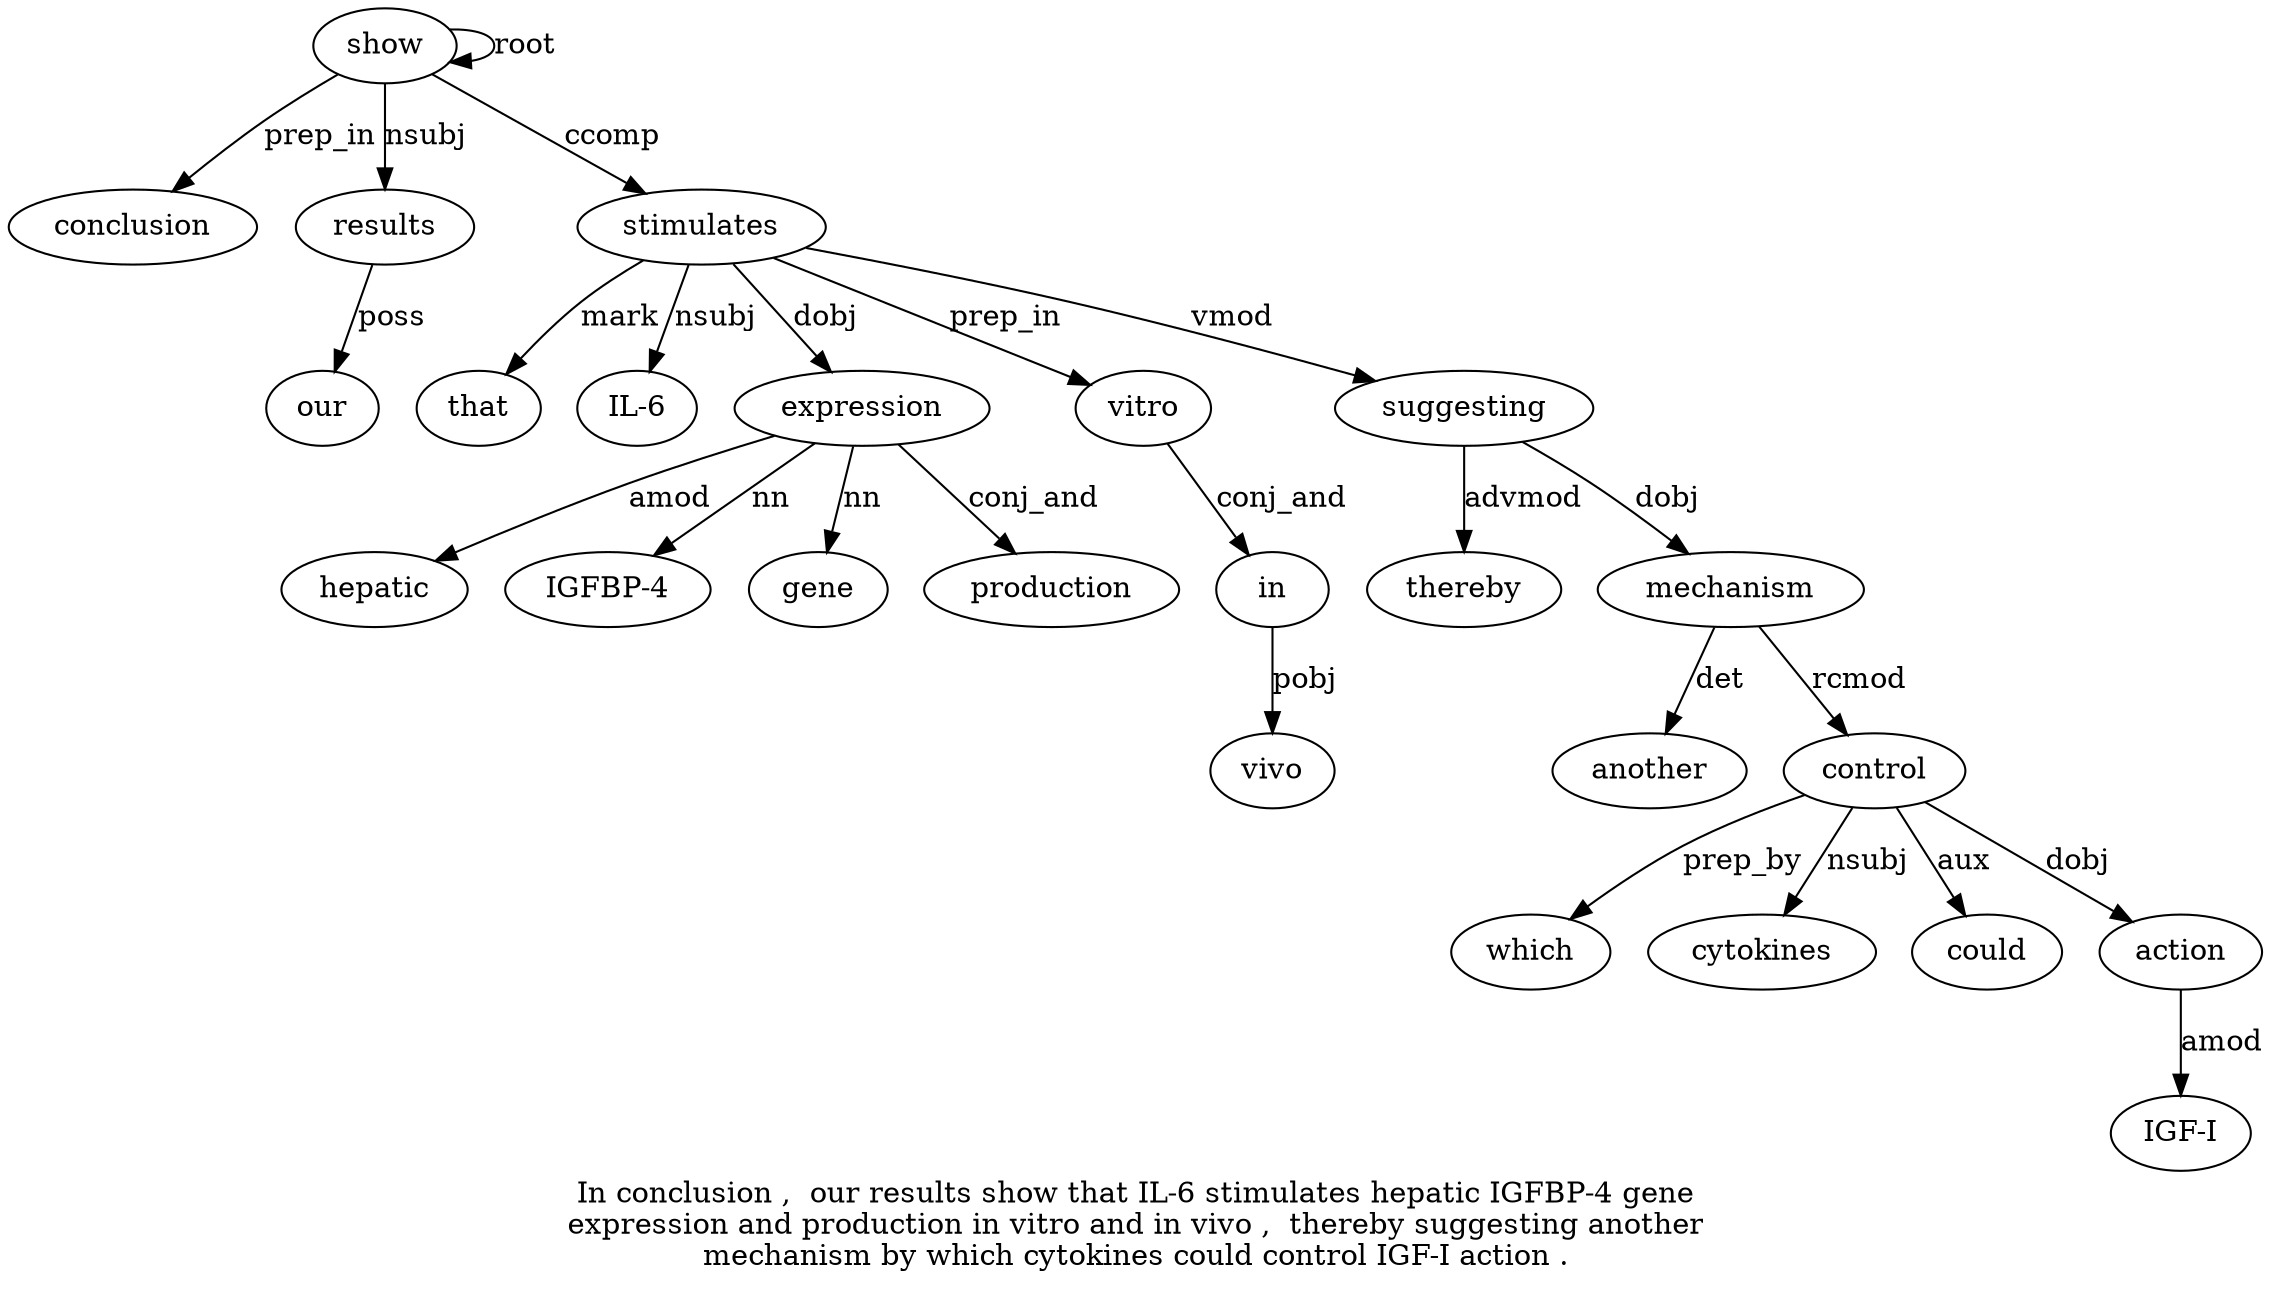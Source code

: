 digraph "In conclusion ,  our results show that IL-6 stimulates hepatic IGFBP-4 gene expression and production in vitro and in vivo ,  thereby suggesting another mechanism by which cytokines could control IGF-I action ." {
label="In conclusion ,  our results show that IL-6 stimulates hepatic IGFBP-4 gene
expression and production in vitro and in vivo ,  thereby suggesting another
mechanism by which cytokines could control IGF-I action .";
show6 [style=filled, fillcolor=white, label=show];
conclusion2 [style=filled, fillcolor=white, label=conclusion];
show6 -> conclusion2  [label=prep_in];
results5 [style=filled, fillcolor=white, label=results];
our4 [style=filled, fillcolor=white, label=our];
results5 -> our4  [label=poss];
show6 -> results5  [label=nsubj];
show6 -> show6  [label=root];
stimulates9 [style=filled, fillcolor=white, label=stimulates];
that7 [style=filled, fillcolor=white, label=that];
stimulates9 -> that7  [label=mark];
"IL-68" [style=filled, fillcolor=white, label="IL-6"];
stimulates9 -> "IL-68"  [label=nsubj];
show6 -> stimulates9  [label=ccomp];
expression13 [style=filled, fillcolor=white, label=expression];
hepatic10 [style=filled, fillcolor=white, label=hepatic];
expression13 -> hepatic10  [label=amod];
"IGFBP-411" [style=filled, fillcolor=white, label="IGFBP-4"];
expression13 -> "IGFBP-411"  [label=nn];
gene12 [style=filled, fillcolor=white, label=gene];
expression13 -> gene12  [label=nn];
stimulates9 -> expression13  [label=dobj];
production15 [style=filled, fillcolor=white, label=production];
expression13 -> production15  [label=conj_and];
vitro17 [style=filled, fillcolor=white, label=vitro];
stimulates9 -> vitro17  [label=prep_in];
in19 [style=filled, fillcolor=white, label=in];
vitro17 -> in19  [label=conj_and];
vivo20 [style=filled, fillcolor=white, label=vivo];
in19 -> vivo20  [label=pobj];
suggesting23 [style=filled, fillcolor=white, label=suggesting];
thereby22 [style=filled, fillcolor=white, label=thereby];
suggesting23 -> thereby22  [label=advmod];
stimulates9 -> suggesting23  [label=vmod];
mechanism25 [style=filled, fillcolor=white, label=mechanism];
another24 [style=filled, fillcolor=white, label=another];
mechanism25 -> another24  [label=det];
suggesting23 -> mechanism25  [label=dobj];
control30 [style=filled, fillcolor=white, label=control];
which27 [style=filled, fillcolor=white, label=which];
control30 -> which27  [label=prep_by];
cytokines28 [style=filled, fillcolor=white, label=cytokines];
control30 -> cytokines28  [label=nsubj];
could29 [style=filled, fillcolor=white, label=could];
control30 -> could29  [label=aux];
mechanism25 -> control30  [label=rcmod];
action32 [style=filled, fillcolor=white, label=action];
"IGF-I31" [style=filled, fillcolor=white, label="IGF-I"];
action32 -> "IGF-I31"  [label=amod];
control30 -> action32  [label=dobj];
}
